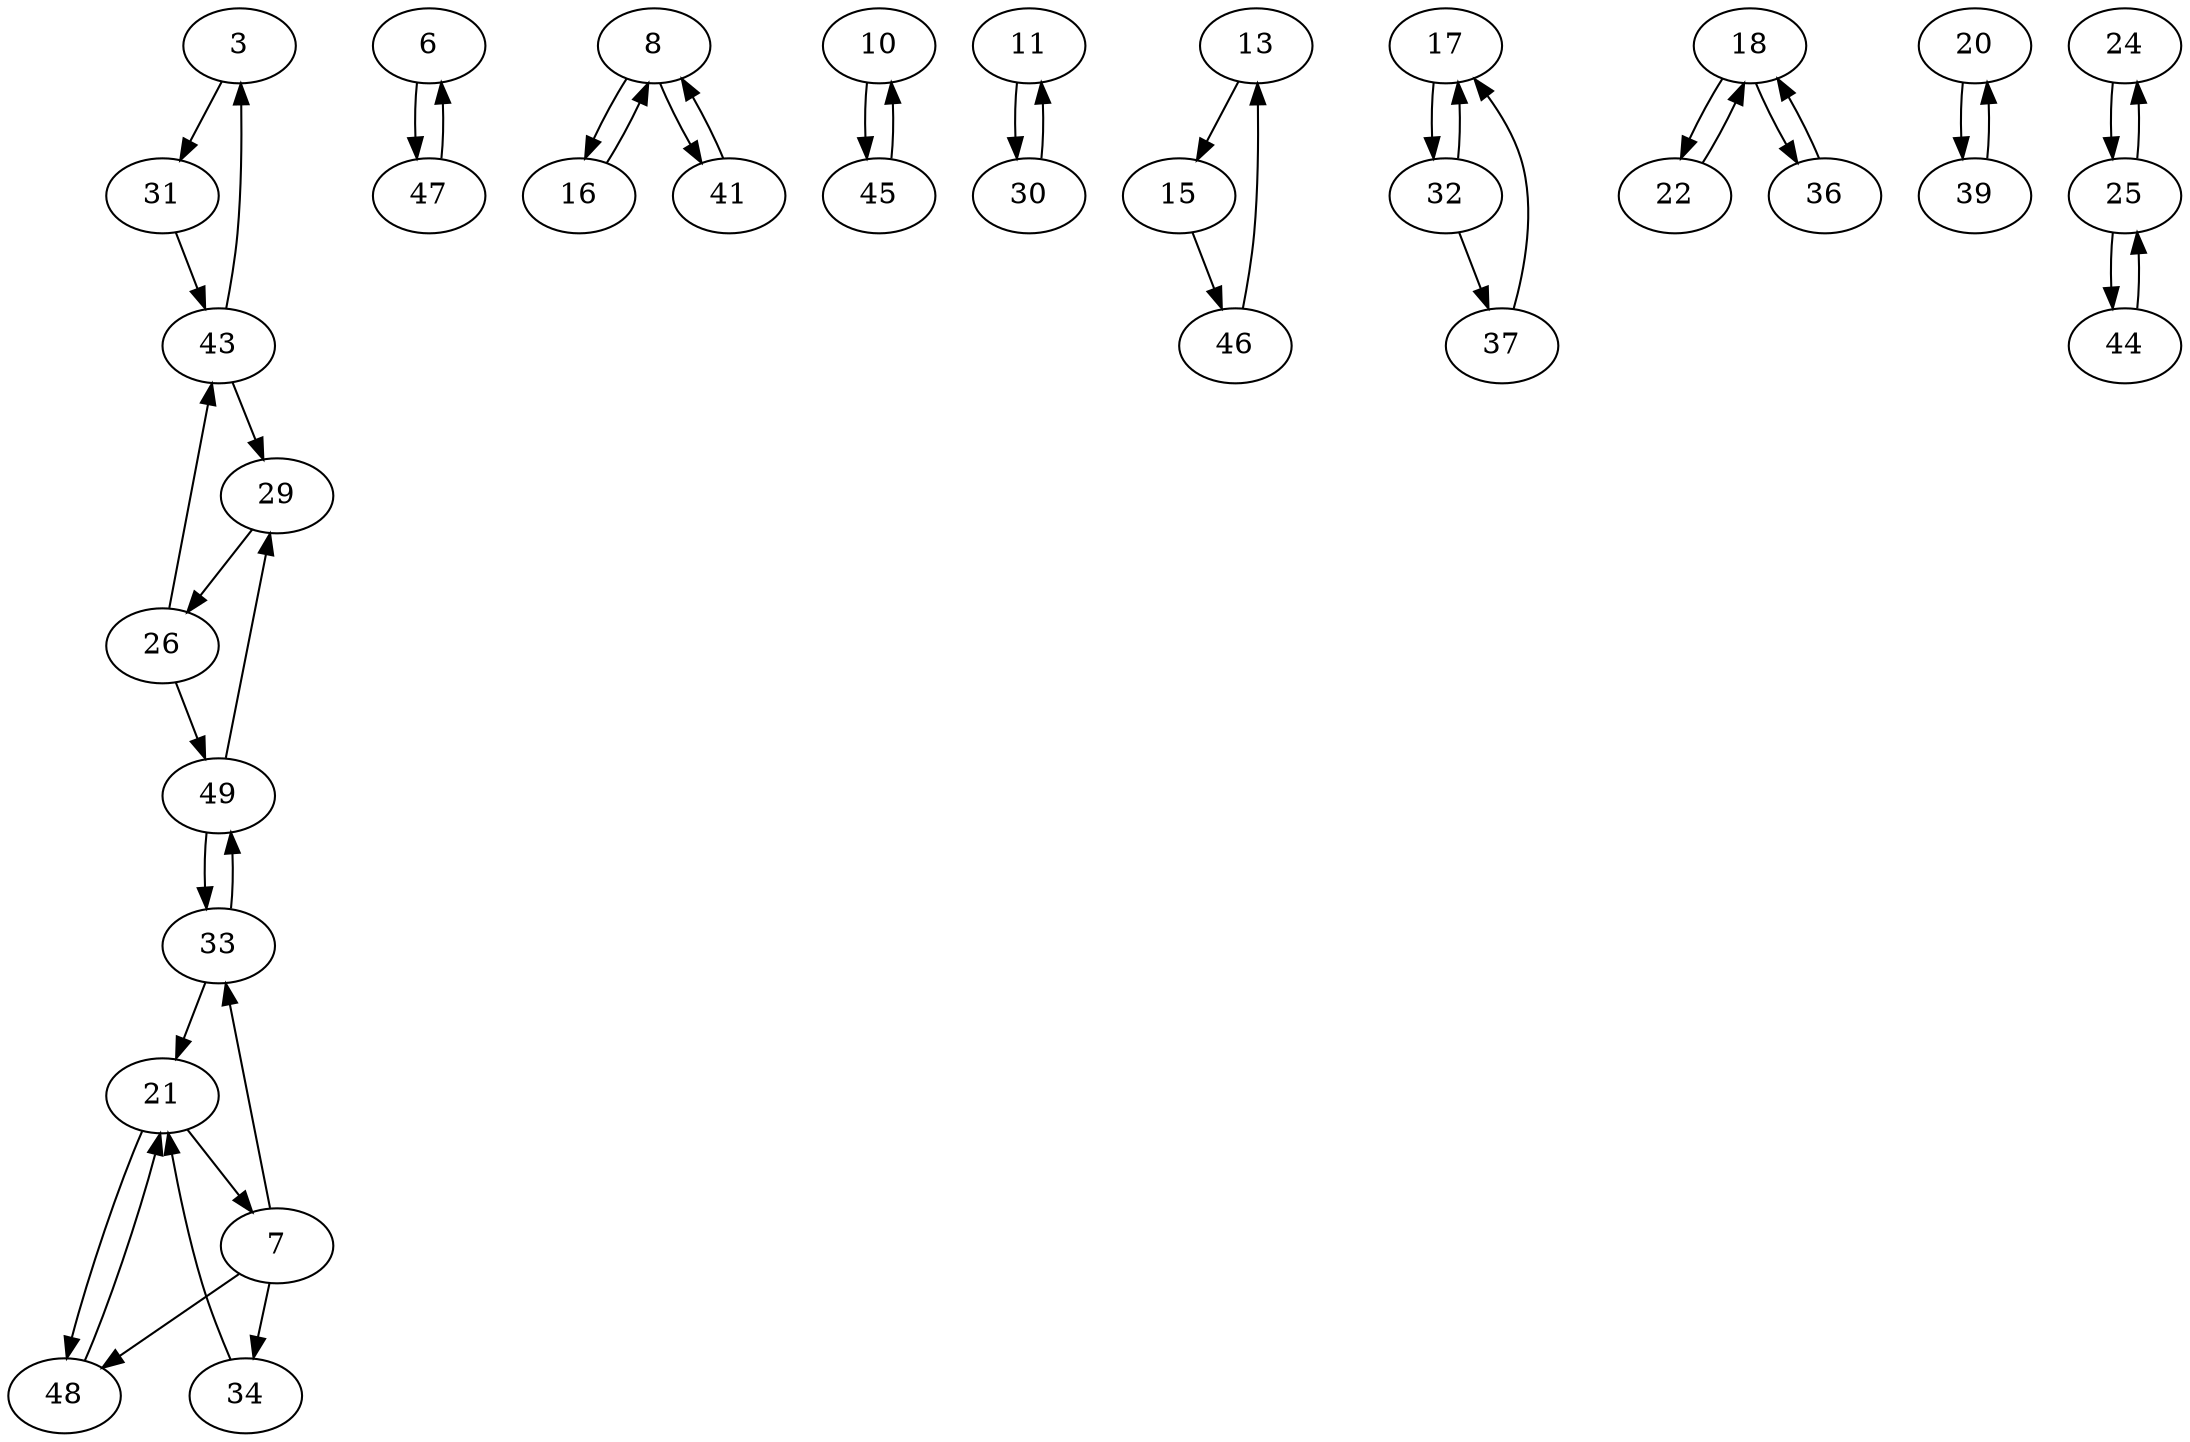 digraph G {
  3 -> 31;
  6 -> 47;
  7 -> 33;
  7 -> 34;
  7 -> 48;
  8 -> 16;
  8 -> 41;
  10 -> 45;
  11 -> 30;
  13 -> 15;
  15 -> 46;
  16 -> 8;
  17 -> 32;
  18 -> 22;
  18 -> 36;
  20 -> 39;
  21 -> 7;
  21 -> 48;
  22 -> 18;
  24 -> 25;
  25 -> 24;
  25 -> 44;
  26 -> 43;
  26 -> 49;
  29 -> 26;
  30 -> 11;
  31 -> 43;
  32 -> 17;
  32 -> 37;
  33 -> 21;
  33 -> 49;
  34 -> 21;
  36 -> 18;
  37 -> 17;
  39 -> 20;
  41 -> 8;
  43 -> 3;
  43 -> 29;
  44 -> 25;
  45 -> 10;
  46 -> 13;
  47 -> 6;
  48 -> 21;
  49 -> 29;
  49 -> 33;
}